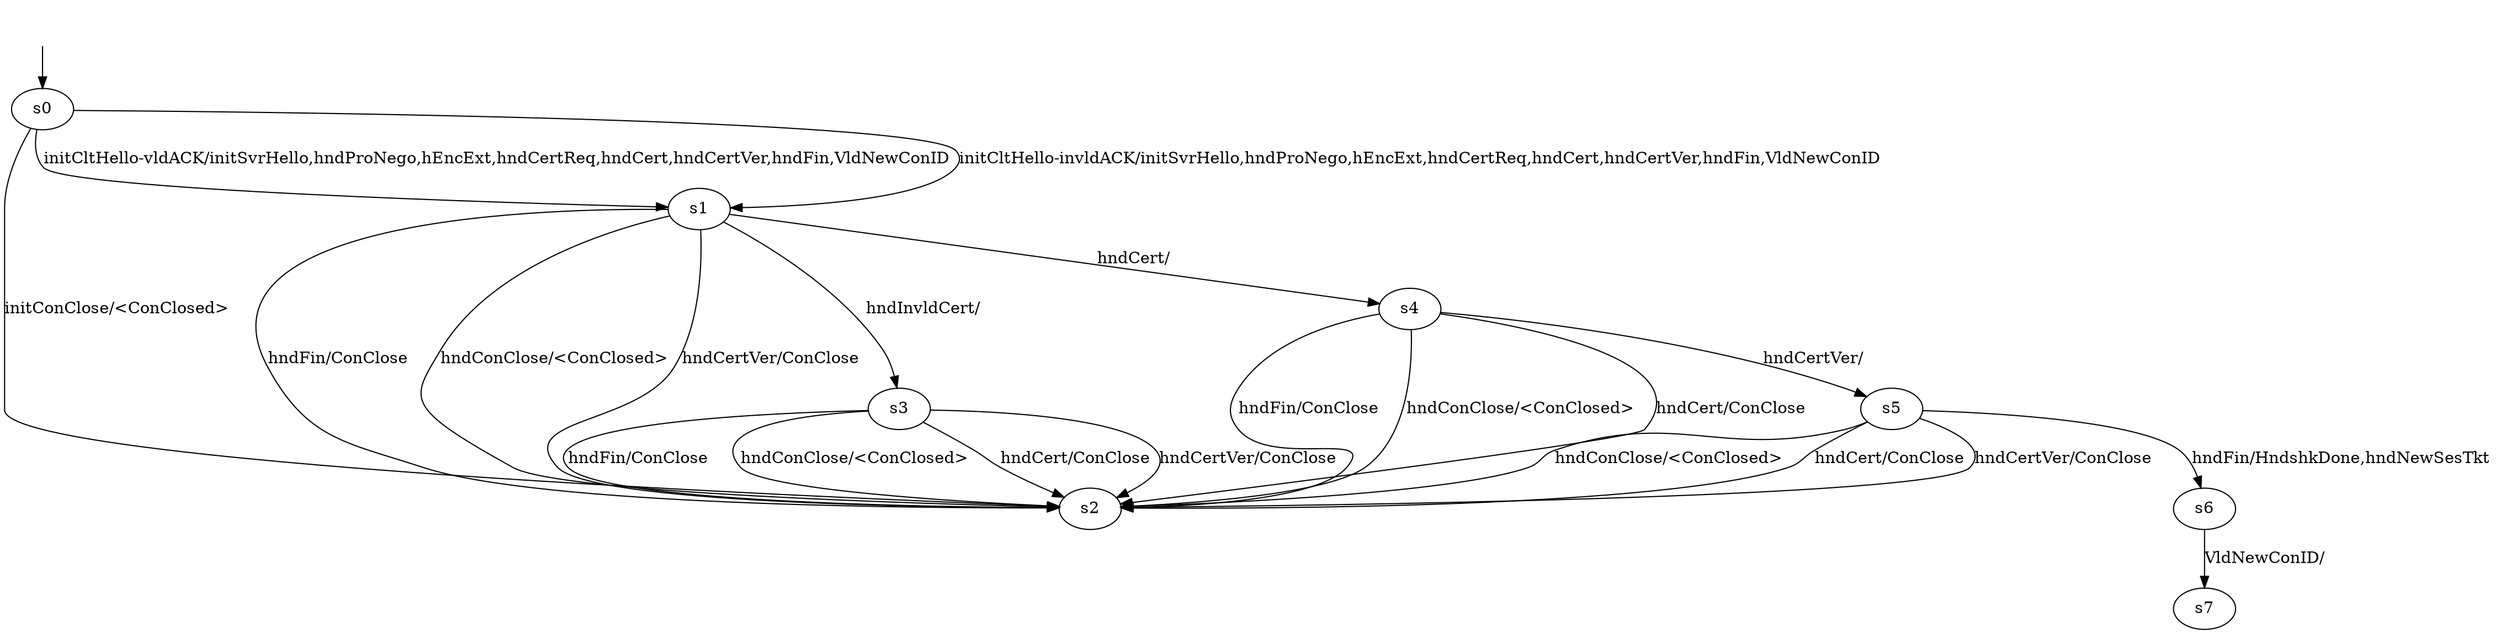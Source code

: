digraph "quicgoModels/quicgo-BWCA-0/learnedModel" {
s0 [label=s0];
s1 [label=s1];
s2 [label=s2];
s3 [label=s3];
s4 [label=s4];
s5 [label=s5];
s6 [label=s6];
s7 [label=s7];
s0 -> s2  [label="initConClose/<ConClosed> "];
s0 -> s1  [label="initCltHello-vldACK/initSvrHello,hndProNego,hEncExt,hndCertReq,hndCert,hndCertVer,hndFin,VldNewConID "];
s0 -> s1  [label="initCltHello-invldACK/initSvrHello,hndProNego,hEncExt,hndCertReq,hndCert,hndCertVer,hndFin,VldNewConID "];
s1 -> s2  [label="hndFin/ConClose "];
s1 -> s2  [label="hndConClose/<ConClosed> "];
s1 -> s4  [label="hndCert/ "];
s1 -> s2  [label="hndCertVer/ConClose "];
s1 -> s3  [label="hndInvldCert/ "];
s3 -> s2  [label="hndFin/ConClose "];
s3 -> s2  [label="hndConClose/<ConClosed> "];
s3 -> s2  [label="hndCert/ConClose "];
s3 -> s2  [label="hndCertVer/ConClose "];
s4 -> s2  [label="hndFin/ConClose "];
s4 -> s2  [label="hndConClose/<ConClosed> "];
s4 -> s2  [label="hndCert/ConClose "];
s4 -> s5  [label="hndCertVer/ "];
s5 -> s6  [label="hndFin/HndshkDone,hndNewSesTkt "];
s5 -> s2  [label="hndConClose/<ConClosed> "];
s5 -> s2  [label="hndCert/ConClose "];
s5 -> s2  [label="hndCertVer/ConClose "];
s6 -> s7  [label="VldNewConID/ "];
__start0 [label="", shape=none];
__start0 -> s0  [label=""];
}
